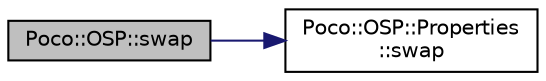 digraph "Poco::OSP::swap"
{
 // LATEX_PDF_SIZE
  edge [fontname="Helvetica",fontsize="10",labelfontname="Helvetica",labelfontsize="10"];
  node [fontname="Helvetica",fontsize="10",shape=record];
  rankdir="LR";
  Node1 [label="Poco::OSP::swap",height=0.2,width=0.4,color="black", fillcolor="grey75", style="filled", fontcolor="black",tooltip=" "];
  Node1 -> Node2 [color="midnightblue",fontsize="10",style="solid",fontname="Helvetica"];
  Node2 [label="Poco::OSP::Properties\l::swap",height=0.2,width=0.4,color="black", fillcolor="white", style="filled",URL="$classPoco_1_1OSP_1_1Properties.html#a9cb19dea85a47bdd8874a48211baf347",tooltip="Assigns another Properties object."];
}
